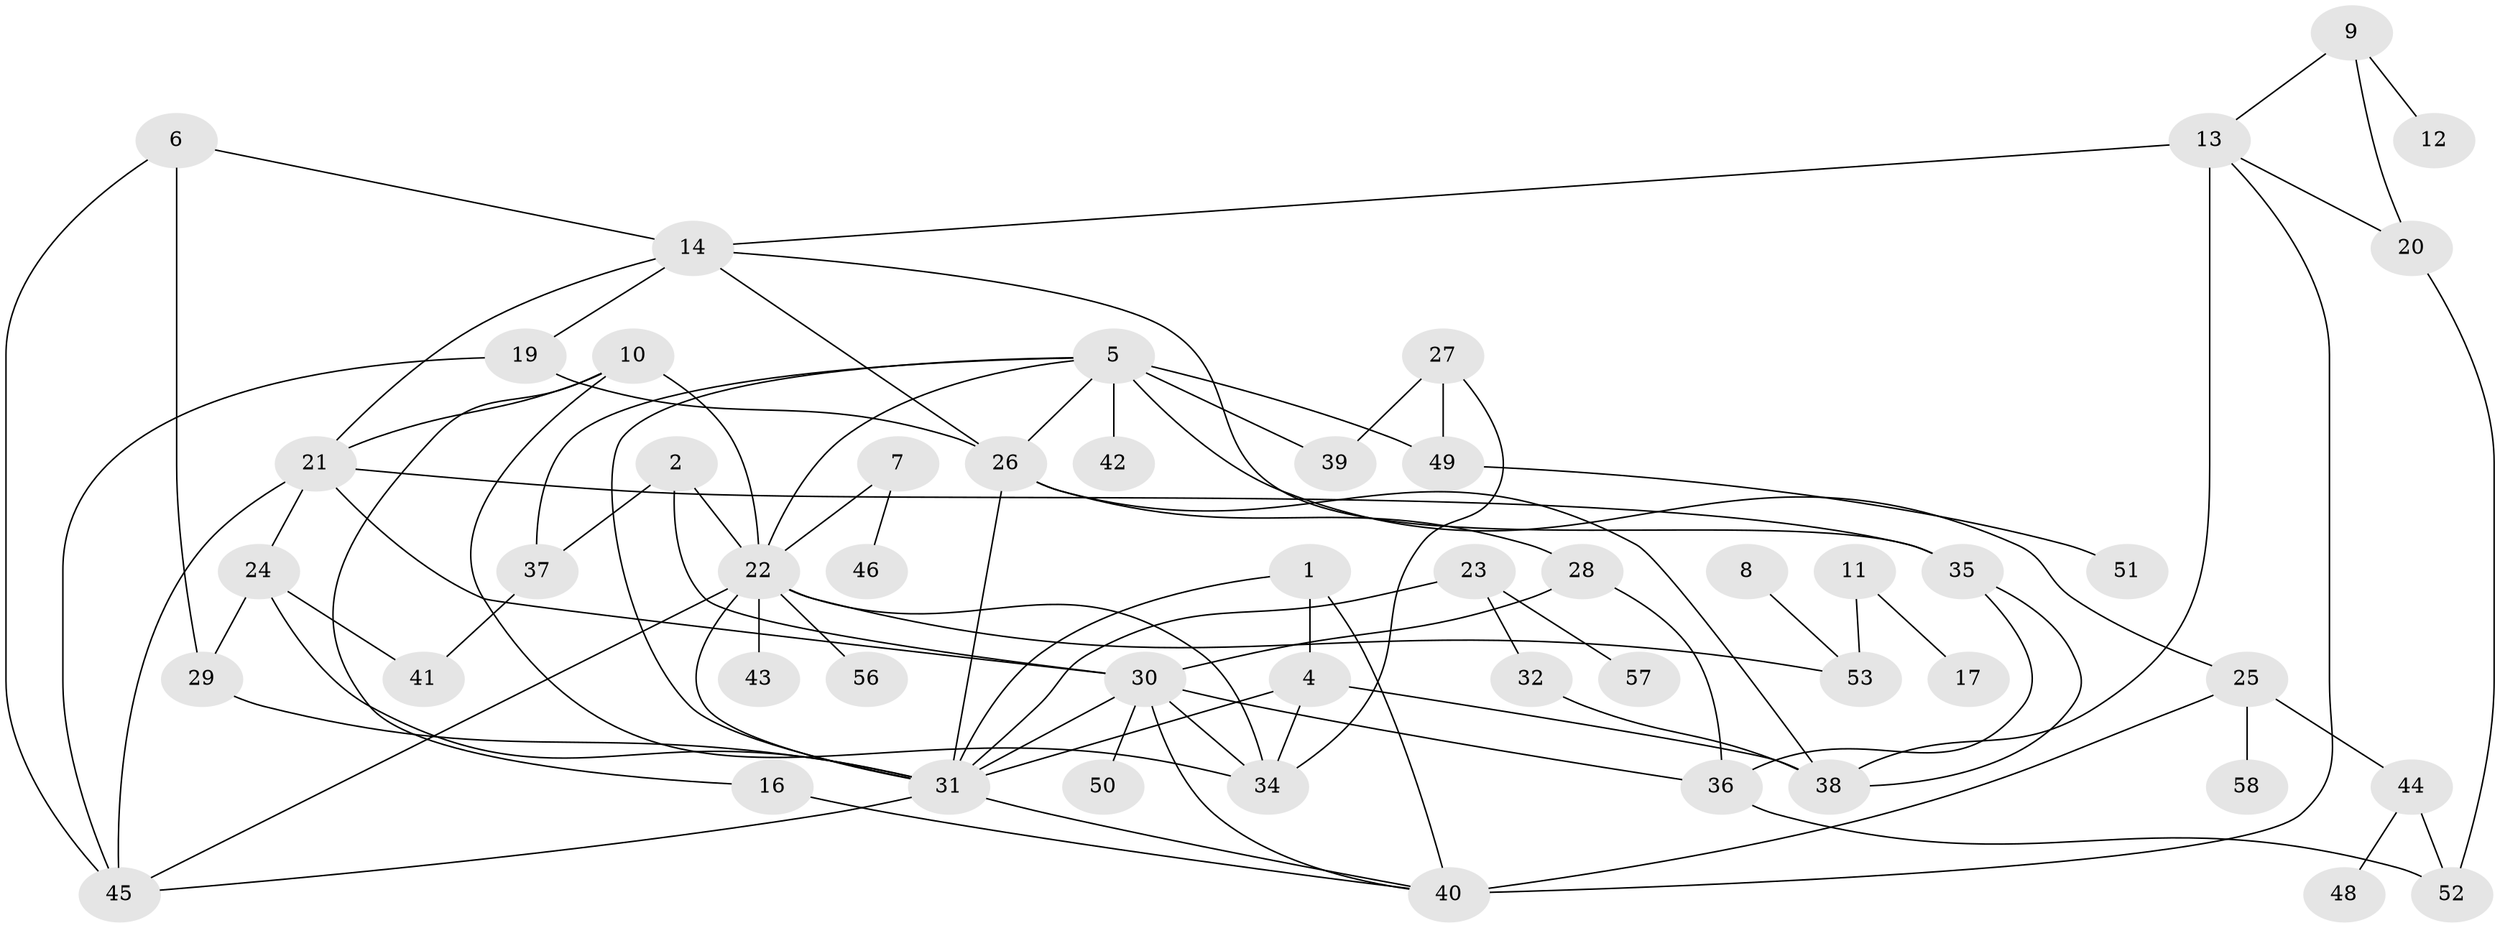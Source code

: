 // original degree distribution, {2: 0.23478260869565218, 3: 0.24347826086956523, 0: 0.06086956521739131, 5: 0.09565217391304348, 1: 0.21739130434782608, 7: 0.017391304347826087, 4: 0.10434782608695652, 6: 0.017391304347826087, 8: 0.008695652173913044}
// Generated by graph-tools (version 1.1) at 2025/47/03/04/25 22:47:54]
// undirected, 51 vertices, 87 edges
graph export_dot {
  node [color=gray90,style=filled];
  1;
  2;
  4;
  5;
  6;
  7;
  8;
  9;
  10;
  11;
  12;
  13;
  14;
  16;
  17;
  19;
  20;
  21;
  22;
  23;
  24;
  25;
  26;
  27;
  28;
  29;
  30;
  31;
  32;
  34;
  35;
  36;
  37;
  38;
  39;
  40;
  41;
  42;
  43;
  44;
  45;
  46;
  48;
  49;
  50;
  51;
  52;
  53;
  56;
  57;
  58;
  1 -- 4 [weight=1.0];
  1 -- 31 [weight=1.0];
  1 -- 40 [weight=2.0];
  2 -- 22 [weight=1.0];
  2 -- 30 [weight=1.0];
  2 -- 37 [weight=1.0];
  4 -- 31 [weight=1.0];
  4 -- 34 [weight=1.0];
  4 -- 38 [weight=1.0];
  5 -- 22 [weight=1.0];
  5 -- 25 [weight=1.0];
  5 -- 26 [weight=1.0];
  5 -- 31 [weight=1.0];
  5 -- 37 [weight=2.0];
  5 -- 39 [weight=1.0];
  5 -- 42 [weight=3.0];
  5 -- 49 [weight=1.0];
  6 -- 14 [weight=1.0];
  6 -- 29 [weight=1.0];
  6 -- 45 [weight=1.0];
  7 -- 22 [weight=1.0];
  7 -- 46 [weight=1.0];
  8 -- 53 [weight=1.0];
  9 -- 12 [weight=1.0];
  9 -- 13 [weight=1.0];
  9 -- 20 [weight=1.0];
  10 -- 16 [weight=1.0];
  10 -- 21 [weight=1.0];
  10 -- 22 [weight=1.0];
  10 -- 34 [weight=1.0];
  11 -- 17 [weight=1.0];
  11 -- 53 [weight=1.0];
  13 -- 14 [weight=3.0];
  13 -- 20 [weight=1.0];
  13 -- 38 [weight=1.0];
  13 -- 40 [weight=1.0];
  14 -- 19 [weight=2.0];
  14 -- 21 [weight=2.0];
  14 -- 26 [weight=1.0];
  14 -- 35 [weight=1.0];
  16 -- 40 [weight=1.0];
  19 -- 26 [weight=1.0];
  19 -- 45 [weight=1.0];
  20 -- 52 [weight=1.0];
  21 -- 24 [weight=1.0];
  21 -- 30 [weight=1.0];
  21 -- 35 [weight=2.0];
  21 -- 45 [weight=1.0];
  22 -- 31 [weight=1.0];
  22 -- 34 [weight=1.0];
  22 -- 43 [weight=1.0];
  22 -- 45 [weight=1.0];
  22 -- 53 [weight=1.0];
  22 -- 56 [weight=1.0];
  23 -- 31 [weight=1.0];
  23 -- 32 [weight=1.0];
  23 -- 57 [weight=1.0];
  24 -- 29 [weight=1.0];
  24 -- 31 [weight=1.0];
  24 -- 41 [weight=2.0];
  25 -- 40 [weight=1.0];
  25 -- 44 [weight=1.0];
  25 -- 58 [weight=1.0];
  26 -- 28 [weight=1.0];
  26 -- 31 [weight=2.0];
  26 -- 38 [weight=1.0];
  27 -- 34 [weight=1.0];
  27 -- 39 [weight=1.0];
  27 -- 49 [weight=1.0];
  28 -- 30 [weight=1.0];
  28 -- 36 [weight=1.0];
  29 -- 31 [weight=2.0];
  30 -- 31 [weight=1.0];
  30 -- 34 [weight=1.0];
  30 -- 36 [weight=1.0];
  30 -- 40 [weight=1.0];
  30 -- 50 [weight=1.0];
  31 -- 40 [weight=1.0];
  31 -- 45 [weight=1.0];
  32 -- 38 [weight=1.0];
  35 -- 36 [weight=1.0];
  35 -- 38 [weight=1.0];
  36 -- 52 [weight=1.0];
  37 -- 41 [weight=1.0];
  44 -- 48 [weight=1.0];
  44 -- 52 [weight=1.0];
  49 -- 51 [weight=1.0];
}
